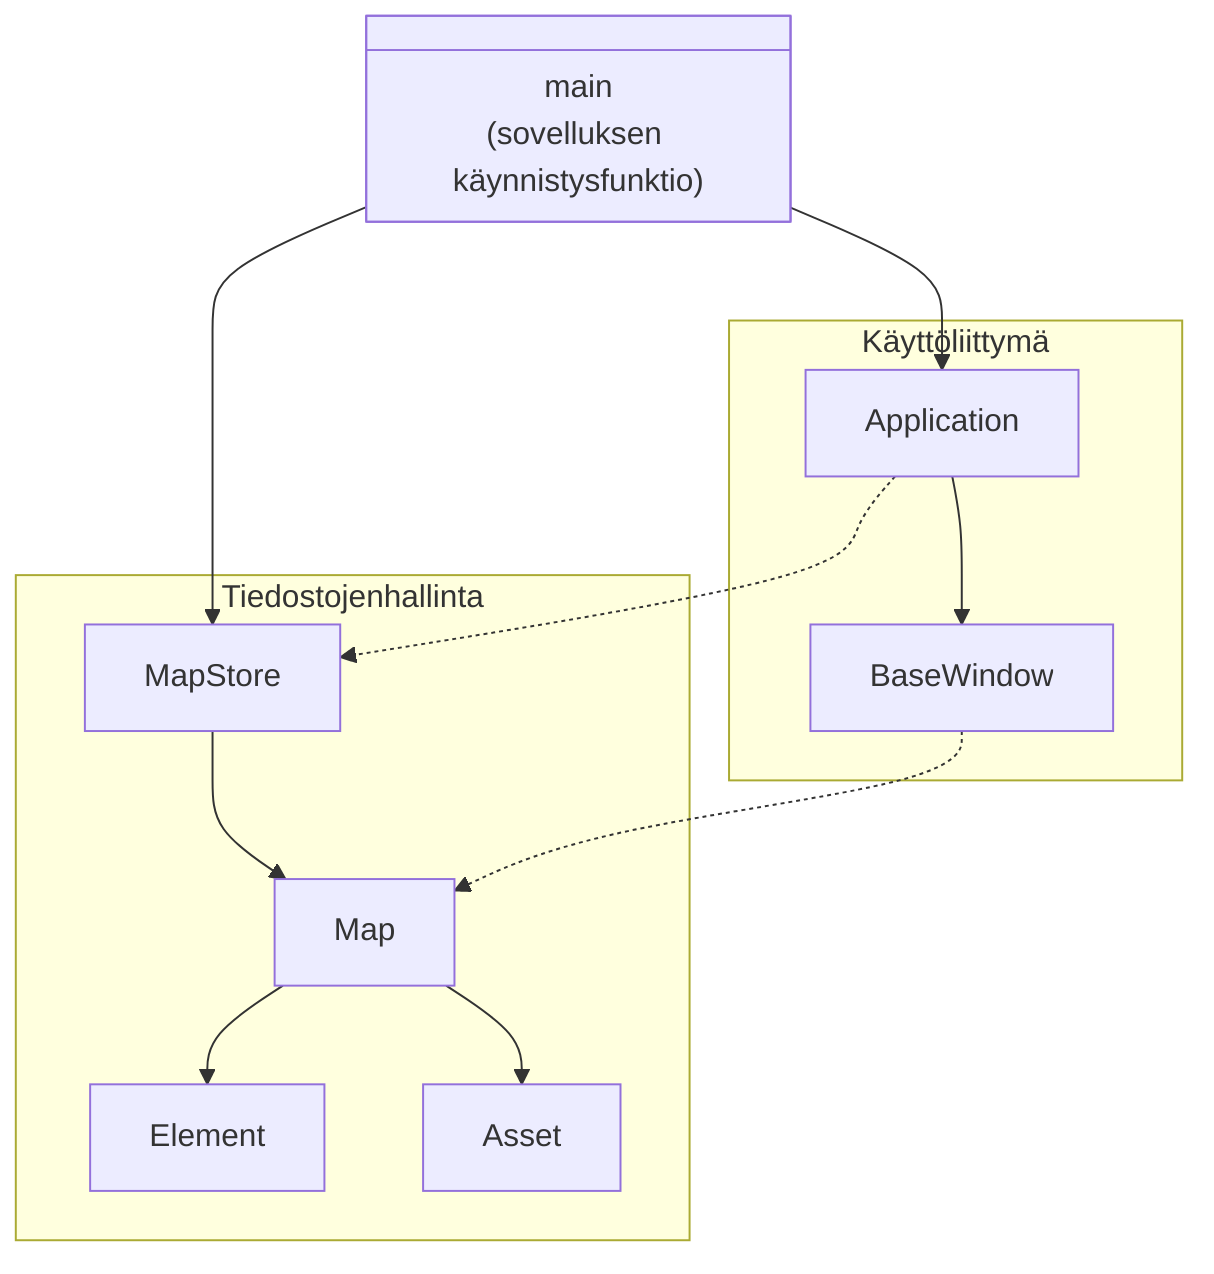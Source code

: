 flowchart TD
    main@{ shape: div-rect, label: "main\n(sovelluksen käynnistysfunktio)" }
    subgraph Tiedostojenhallinta
        map-store@{ shape: rect, label: "MapStore" }
        map@{ shape: rect, label: "Map" }
        element@{ shape: rect, label: "Element" }
        asset@{ shape: rect, label: "Asset" }
    end
    subgraph Käyttöliittymä
        application@{ shape: rect, label: "Application" }
        base-window@{ shape: rect, label: "BaseWindow" }
    end

    main --> map-store
    map-store --> map
    main --> application
    application --> base-window
    application -.-> map-store
    map --> element
    map --> asset
    base-window -.-> map